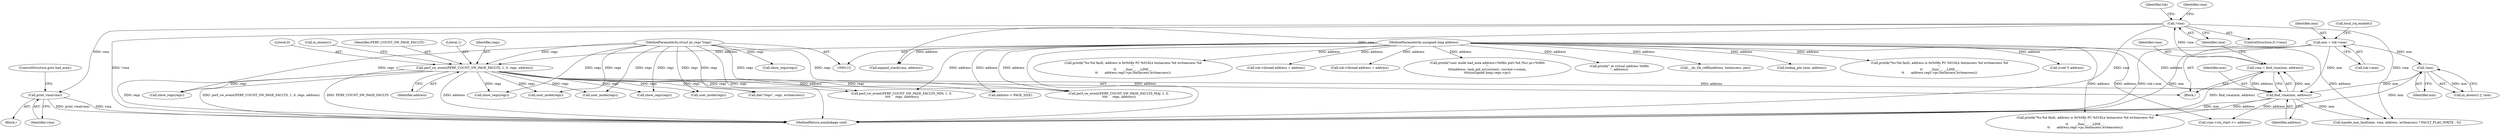 digraph "0_linux_a8b0ca17b80e92faab46ee7179ba9e99ccb61233_30@pointer" {
"1000207" [label="(Call,print_vma(vma))"];
"1000159" [label="(Call,!vma)"];
"1000153" [label="(Call,vma = find_vma(mm, address))"];
"1000155" [label="(Call,find_vma(mm, address))"];
"1000145" [label="(Call,!mm)"];
"1000130" [label="(Call,mm = tsk->mm)"];
"1000136" [label="(Call,perf_sw_event(PERF_COUNT_SW_PAGE_FAULTS, 1, 0, regs, address))"];
"1000116" [label="(MethodParameterIn,struct pt_regs *regs)"];
"1000119" [label="(MethodParameterIn,unsigned long address)"];
"1000160" [label="(Identifier,vma)"];
"1000217" [label="(Call,printk(\"%s:%d fault, address is 0x%08x PC %016Lx textaccess %d writeaccess %d\n\",\n\t\t       __func__, __LINE__,\n\t\t       address,regs->pc,textaccess,writeaccess))"];
"1000119" [label="(MethodParameterIn,unsigned long address)"];
"1000507" [label="(MethodReturn,asmlinkage void)"];
"1000157" [label="(Identifier,address)"];
"1000135" [label="(Call,local_irq_enable())"];
"1000138" [label="(Literal,1)"];
"1000158" [label="(ControlStructure,if (!vma))"];
"1000163" [label="(Identifier,tsk)"];
"1000156" [label="(Identifier,mm)"];
"1000146" [label="(Identifier,mm)"];
"1000116" [label="(MethodParameterIn,struct pt_regs *regs)"];
"1000302" [label="(Call,perf_sw_event(PERF_COUNT_SW_PAGE_FAULTS_MAJ, 1, 0,\n \t\t\t\t     regs, address))"];
"1000478" [label="(Call,tsk->thread.address = address)"];
"1000378" [label="(Call,show_regs(regs))"];
"1000386" [label="(Call,tsk->thread.address = address)"];
"1000365" [label="(Call,printk(\"user mode bad_area address=%08lx pid=%d (%s) pc=%08lx\n\",\n\t\t\t\taddress, task_pid_nr(current), current->comm,\n\t\t\t\t(unsigned long) regs->pc))"];
"1000132" [label="(Call,tsk->mm)"];
"1000155" [label="(Call,find_vma(mm, address))"];
"1000448" [label="(Call,printk(\" at virtual address %08lx\n\", address))"];
"1000130" [label="(Call,mm = tsk->mm)"];
"1000465" [label="(Call,user_mode(regs))"];
"1000211" [label="(Call,expand_stack(vma, address))"];
"1000209" [label="(ControlStructure,goto bad_area;)"];
"1000192" [label="(Block,)"];
"1000136" [label="(Call,perf_sw_event(PERF_COUNT_SW_PAGE_FAULTS, 1, 0, regs, address))"];
"1000444" [label="(Call,address < PAGE_SIZE)"];
"1000143" [label="(Call,in_atomic() || !mm)"];
"1000140" [label="(Identifier,regs)"];
"1000154" [label="(Identifier,vma)"];
"1000314" [label="(Call,perf_sw_event(PERF_COUNT_SW_PAGE_FAULTS_MIN, 1, 0,\n \t\t\t\t     regs, address))"];
"1000330" [label="(Call,__do_tlb_refill(address, textaccess, pte))"];
"1000205" [label="(Call,show_regs(regs))"];
"1000322" [label="(Call,lookup_pte (mm, address))"];
"1000159" [label="(Call,!vma)"];
"1000131" [label="(Identifier,mm)"];
"1000174" [label="(Call,show_regs(regs))"];
"1000504" [label="(Call,user_mode(regs))"];
"1000350" [label="(Call,user_mode(regs))"];
"1000164" [label="(Call,printk(\"%s:%d fault, address is 0x%08x PC %016Lx textaccess %d writeaccess %d\n\",\n\t\t       __func__, __LINE__,\n\t\t       address,regs->pc,textaccess,writeaccess))"];
"1000178" [label="(Call,vma->vm_start <= address)"];
"1000195" [label="(Call,printk(\"%s:%d fault, address is 0x%08x PC %016Lx textaccess %d writeaccess %d\n\",\n\t\t       __func__, __LINE__,\n\t\t       address,regs->pc,textaccess,writeaccess))"];
"1000141" [label="(Identifier,address)"];
"1000208" [label="(Identifier,vma)"];
"1000153" [label="(Call,vma = find_vma(mm, address))"];
"1000227" [label="(Call,show_regs(regs))"];
"1000145" [label="(Call,!mm)"];
"1000180" [label="(Identifier,vma)"];
"1000414" [label="(Call,(void *) address)"];
"1000139" [label="(Literal,0)"];
"1000120" [label="(Block,)"];
"1000207" [label="(Call,print_vma(vma))"];
"1000267" [label="(Call,handle_mm_fault(mm, vma, address, writeaccess ? FAULT_FLAG_WRITE : 0))"];
"1000144" [label="(Call,in_atomic())"];
"1000137" [label="(Identifier,PERF_COUNT_SW_PAGE_FAULTS)"];
"1000451" [label="(Call,die(\"Oops\", regs, writeaccess))"];
"1000207" -> "1000192"  [label="AST: "];
"1000207" -> "1000208"  [label="CFG: "];
"1000208" -> "1000207"  [label="AST: "];
"1000209" -> "1000207"  [label="CFG: "];
"1000207" -> "1000507"  [label="DDG: vma"];
"1000207" -> "1000507"  [label="DDG: print_vma(vma)"];
"1000159" -> "1000207"  [label="DDG: vma"];
"1000159" -> "1000158"  [label="AST: "];
"1000159" -> "1000160"  [label="CFG: "];
"1000160" -> "1000159"  [label="AST: "];
"1000163" -> "1000159"  [label="CFG: "];
"1000180" -> "1000159"  [label="CFG: "];
"1000159" -> "1000507"  [label="DDG: !vma"];
"1000159" -> "1000507"  [label="DDG: vma"];
"1000153" -> "1000159"  [label="DDG: vma"];
"1000159" -> "1000211"  [label="DDG: vma"];
"1000159" -> "1000267"  [label="DDG: vma"];
"1000153" -> "1000120"  [label="AST: "];
"1000153" -> "1000155"  [label="CFG: "];
"1000154" -> "1000153"  [label="AST: "];
"1000155" -> "1000153"  [label="AST: "];
"1000160" -> "1000153"  [label="CFG: "];
"1000153" -> "1000507"  [label="DDG: find_vma(mm, address)"];
"1000155" -> "1000153"  [label="DDG: mm"];
"1000155" -> "1000153"  [label="DDG: address"];
"1000155" -> "1000157"  [label="CFG: "];
"1000156" -> "1000155"  [label="AST: "];
"1000157" -> "1000155"  [label="AST: "];
"1000155" -> "1000507"  [label="DDG: mm"];
"1000145" -> "1000155"  [label="DDG: mm"];
"1000130" -> "1000155"  [label="DDG: mm"];
"1000136" -> "1000155"  [label="DDG: address"];
"1000119" -> "1000155"  [label="DDG: address"];
"1000155" -> "1000164"  [label="DDG: address"];
"1000155" -> "1000178"  [label="DDG: address"];
"1000155" -> "1000267"  [label="DDG: mm"];
"1000145" -> "1000143"  [label="AST: "];
"1000145" -> "1000146"  [label="CFG: "];
"1000146" -> "1000145"  [label="AST: "];
"1000143" -> "1000145"  [label="CFG: "];
"1000145" -> "1000507"  [label="DDG: mm"];
"1000145" -> "1000143"  [label="DDG: mm"];
"1000130" -> "1000145"  [label="DDG: mm"];
"1000130" -> "1000120"  [label="AST: "];
"1000130" -> "1000132"  [label="CFG: "];
"1000131" -> "1000130"  [label="AST: "];
"1000132" -> "1000130"  [label="AST: "];
"1000135" -> "1000130"  [label="CFG: "];
"1000130" -> "1000507"  [label="DDG: tsk->mm"];
"1000130" -> "1000507"  [label="DDG: mm"];
"1000136" -> "1000120"  [label="AST: "];
"1000136" -> "1000141"  [label="CFG: "];
"1000137" -> "1000136"  [label="AST: "];
"1000138" -> "1000136"  [label="AST: "];
"1000139" -> "1000136"  [label="AST: "];
"1000140" -> "1000136"  [label="AST: "];
"1000141" -> "1000136"  [label="AST: "];
"1000144" -> "1000136"  [label="CFG: "];
"1000136" -> "1000507"  [label="DDG: address"];
"1000136" -> "1000507"  [label="DDG: regs"];
"1000136" -> "1000507"  [label="DDG: perf_sw_event(PERF_COUNT_SW_PAGE_FAULTS, 1, 0, regs, address)"];
"1000136" -> "1000507"  [label="DDG: PERF_COUNT_SW_PAGE_FAULTS"];
"1000116" -> "1000136"  [label="DDG: regs"];
"1000119" -> "1000136"  [label="DDG: address"];
"1000136" -> "1000174"  [label="DDG: regs"];
"1000136" -> "1000205"  [label="DDG: regs"];
"1000136" -> "1000227"  [label="DDG: regs"];
"1000136" -> "1000302"  [label="DDG: regs"];
"1000136" -> "1000314"  [label="DDG: regs"];
"1000136" -> "1000350"  [label="DDG: regs"];
"1000136" -> "1000444"  [label="DDG: address"];
"1000136" -> "1000451"  [label="DDG: regs"];
"1000136" -> "1000465"  [label="DDG: regs"];
"1000136" -> "1000504"  [label="DDG: regs"];
"1000116" -> "1000115"  [label="AST: "];
"1000116" -> "1000507"  [label="DDG: regs"];
"1000116" -> "1000174"  [label="DDG: regs"];
"1000116" -> "1000205"  [label="DDG: regs"];
"1000116" -> "1000227"  [label="DDG: regs"];
"1000116" -> "1000302"  [label="DDG: regs"];
"1000116" -> "1000314"  [label="DDG: regs"];
"1000116" -> "1000350"  [label="DDG: regs"];
"1000116" -> "1000378"  [label="DDG: regs"];
"1000116" -> "1000451"  [label="DDG: regs"];
"1000116" -> "1000465"  [label="DDG: regs"];
"1000116" -> "1000504"  [label="DDG: regs"];
"1000119" -> "1000115"  [label="AST: "];
"1000119" -> "1000507"  [label="DDG: address"];
"1000119" -> "1000164"  [label="DDG: address"];
"1000119" -> "1000178"  [label="DDG: address"];
"1000119" -> "1000195"  [label="DDG: address"];
"1000119" -> "1000211"  [label="DDG: address"];
"1000119" -> "1000217"  [label="DDG: address"];
"1000119" -> "1000267"  [label="DDG: address"];
"1000119" -> "1000302"  [label="DDG: address"];
"1000119" -> "1000314"  [label="DDG: address"];
"1000119" -> "1000322"  [label="DDG: address"];
"1000119" -> "1000330"  [label="DDG: address"];
"1000119" -> "1000365"  [label="DDG: address"];
"1000119" -> "1000386"  [label="DDG: address"];
"1000119" -> "1000414"  [label="DDG: address"];
"1000119" -> "1000444"  [label="DDG: address"];
"1000119" -> "1000448"  [label="DDG: address"];
"1000119" -> "1000478"  [label="DDG: address"];
}
